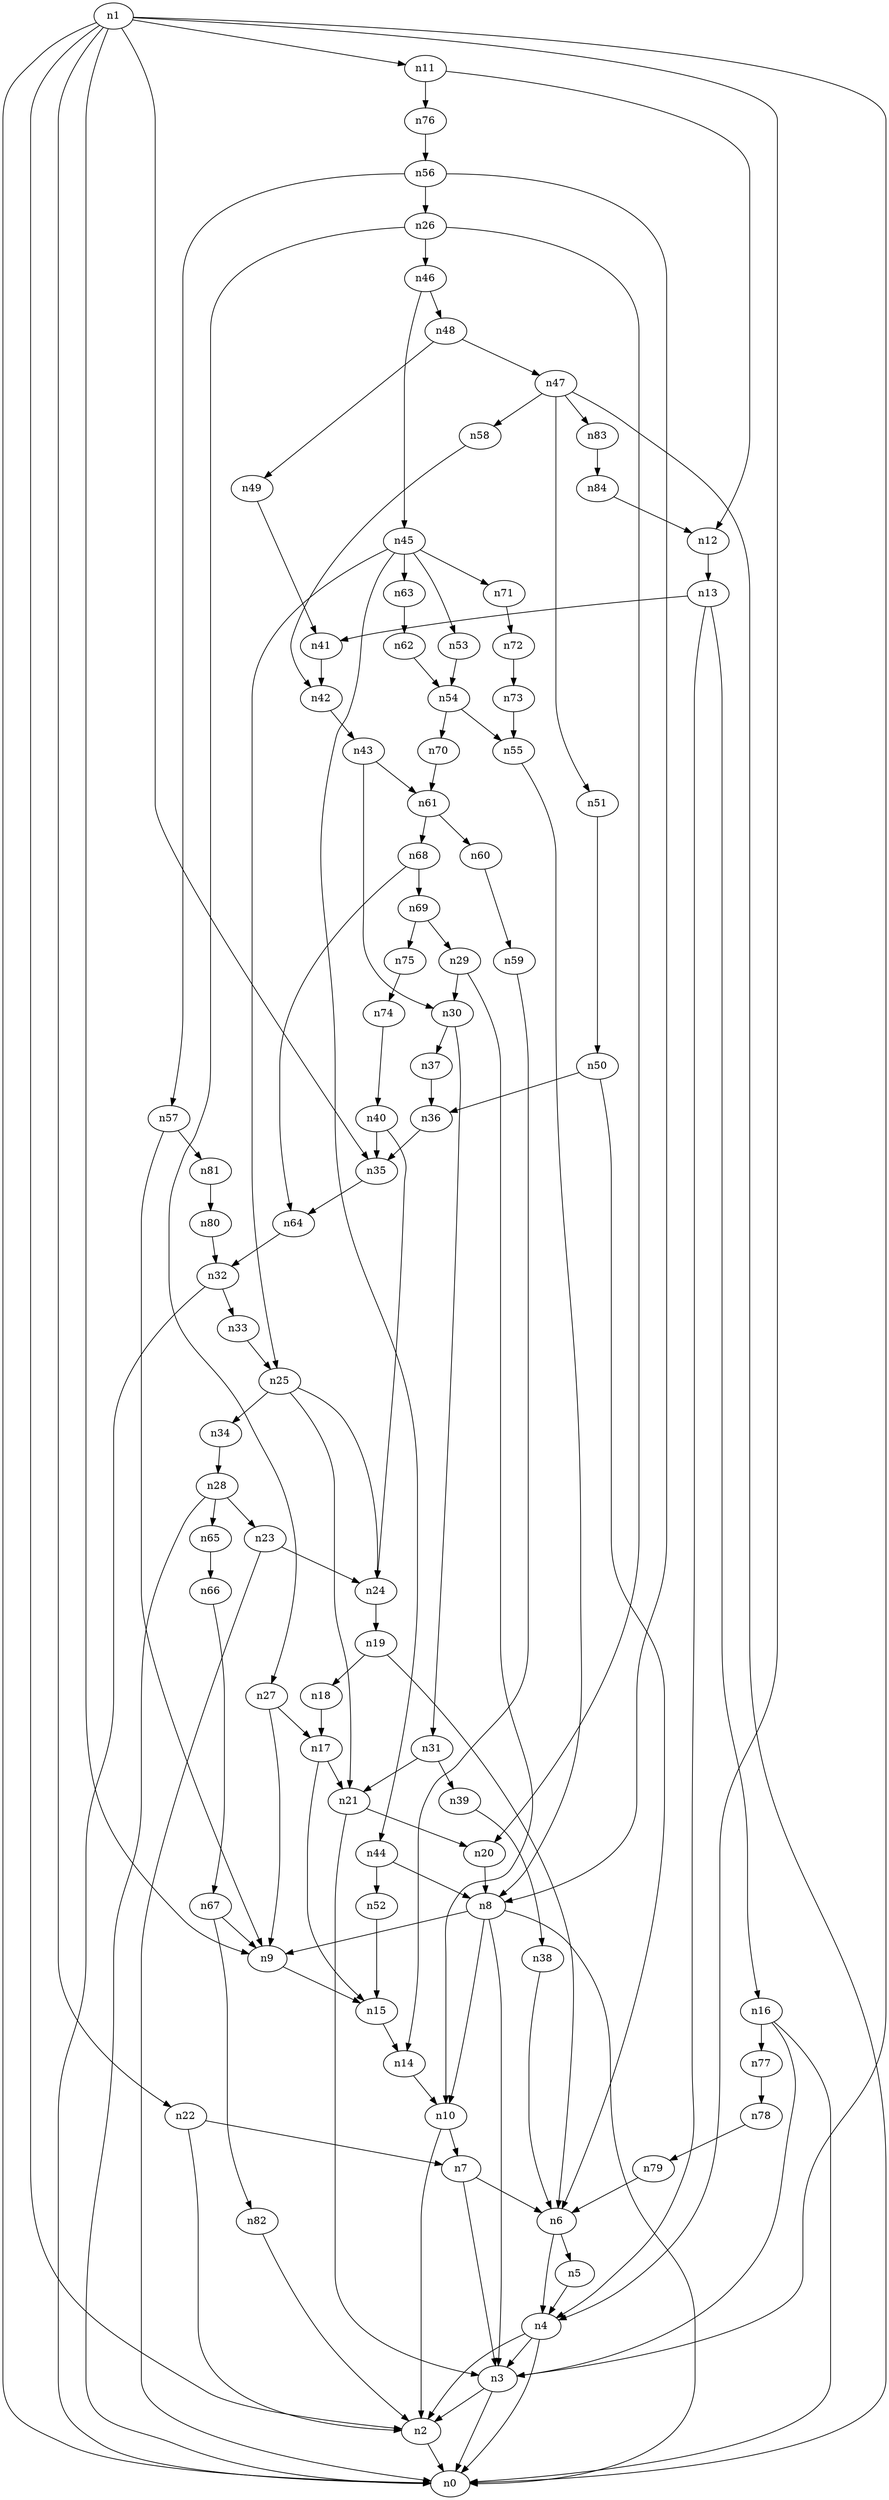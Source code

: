 digraph G {
	n1 -> n0	 [_graphml_id=e0];
	n1 -> n2	 [_graphml_id=e1];
	n1 -> n3	 [_graphml_id=e6];
	n1 -> n4	 [_graphml_id=e9];
	n1 -> n9	 [_graphml_id=e16];
	n1 -> n11	 [_graphml_id=e20];
	n1 -> n22	 [_graphml_id=e36];
	n1 -> n35	 [_graphml_id=e59];
	n2 -> n0	 [_graphml_id=e5];
	n3 -> n0	 [_graphml_id=e8];
	n3 -> n2	 [_graphml_id=e2];
	n4 -> n0	 [_graphml_id=e4];
	n4 -> n2	 [_graphml_id=e7];
	n4 -> n3	 [_graphml_id=e3];
	n5 -> n4	 [_graphml_id=e10];
	n6 -> n4	 [_graphml_id=e19];
	n6 -> n5	 [_graphml_id=e11];
	n7 -> n3	 [_graphml_id=e13];
	n7 -> n6	 [_graphml_id=e12];
	n8 -> n0	 [_graphml_id=e14];
	n8 -> n3	 [_graphml_id=e58];
	n8 -> n9	 [_graphml_id=e15];
	n8 -> n10	 [_graphml_id=e108];
	n9 -> n15	 [_graphml_id=e26];
	n10 -> n2	 [_graphml_id=e18];
	n10 -> n7	 [_graphml_id=e17];
	n11 -> n12	 [_graphml_id=e21];
	n11 -> n76	 [_graphml_id=e126];
	n12 -> n13	 [_graphml_id=e22];
	n13 -> n4	 [_graphml_id=e23];
	n13 -> n16	 [_graphml_id=e48];
	n13 -> n41	 [_graphml_id=e69];
	n14 -> n10	 [_graphml_id=e24];
	n15 -> n14	 [_graphml_id=e25];
	n16 -> n0	 [_graphml_id=e28];
	n16 -> n3	 [_graphml_id=e27];
	n16 -> n77	 [_graphml_id=e129];
	n17 -> n15	 [_graphml_id=e29];
	n17 -> n21	 [_graphml_id=e35];
	n18 -> n17	 [_graphml_id=e30];
	n19 -> n6	 [_graphml_id=e32];
	n19 -> n18	 [_graphml_id=e31];
	n20 -> n8	 [_graphml_id=e33];
	n21 -> n3	 [_graphml_id=e38];
	n21 -> n20	 [_graphml_id=e34];
	n22 -> n2	 [_graphml_id=e37];
	n22 -> n7	 [_graphml_id=e78];
	n23 -> n0	 [_graphml_id=e39];
	n23 -> n24	 [_graphml_id=e40];
	n24 -> n19	 [_graphml_id=e68];
	n25 -> n21	 [_graphml_id=e42];
	n25 -> n24	 [_graphml_id=e41];
	n25 -> n34	 [_graphml_id=e56];
	n26 -> n20	 [_graphml_id=e43];
	n26 -> n27	 [_graphml_id=e44];
	n26 -> n46	 [_graphml_id=e77];
	n27 -> n9	 [_graphml_id=e45];
	n27 -> n17	 [_graphml_id=e118];
	n28 -> n0	 [_graphml_id=e47];
	n28 -> n23	 [_graphml_id=e46];
	n28 -> n65	 [_graphml_id=e109];
	n29 -> n10	 [_graphml_id=e49];
	n29 -> n30	 [_graphml_id=e50];
	n30 -> n31	 [_graphml_id=e51];
	n30 -> n37	 [_graphml_id=e62];
	n31 -> n21	 [_graphml_id=e52];
	n31 -> n39	 [_graphml_id=e65];
	n32 -> n0	 [_graphml_id=e53];
	n32 -> n33	 [_graphml_id=e54];
	n33 -> n25	 [_graphml_id=e55];
	n34 -> n28	 [_graphml_id=e57];
	n35 -> n64	 [_graphml_id=e106];
	n36 -> n35	 [_graphml_id=e60];
	n37 -> n36	 [_graphml_id=e61];
	n38 -> n6	 [_graphml_id=e63];
	n39 -> n38	 [_graphml_id=e64];
	n40 -> n24	 [_graphml_id=e67];
	n40 -> n35	 [_graphml_id=e66];
	n41 -> n42	 [_graphml_id=e70];
	n42 -> n43	 [_graphml_id=e71];
	n43 -> n30	 [_graphml_id=e72];
	n43 -> n61	 [_graphml_id=e102];
	n44 -> n8	 [_graphml_id=e73];
	n44 -> n52	 [_graphml_id=e87];
	n45 -> n25	 [_graphml_id=e75];
	n45 -> n44	 [_graphml_id=e74];
	n45 -> n53	 [_graphml_id=e89];
	n45 -> n63	 [_graphml_id=e105];
	n45 -> n71	 [_graphml_id=e119];
	n46 -> n45	 [_graphml_id=e76];
	n46 -> n48	 [_graphml_id=e128];
	n47 -> n0	 [_graphml_id=e79];
	n47 -> n51	 [_graphml_id=e85];
	n47 -> n58	 [_graphml_id=e96];
	n47 -> n83	 [_graphml_id=e139];
	n48 -> n47	 [_graphml_id=e80];
	n48 -> n49	 [_graphml_id=e81];
	n49 -> n41	 [_graphml_id=e82];
	n50 -> n6	 [_graphml_id=e83];
	n50 -> n36	 [_graphml_id=e88];
	n51 -> n50	 [_graphml_id=e84];
	n52 -> n15	 [_graphml_id=e86];
	n53 -> n54	 [_graphml_id=e90];
	n54 -> n55	 [_graphml_id=e91];
	n54 -> n70	 [_graphml_id=e117];
	n55 -> n8	 [_graphml_id=e92];
	n56 -> n8	 [_graphml_id=e93];
	n56 -> n26	 [_graphml_id=e98];
	n56 -> n57	 [_graphml_id=e94];
	n57 -> n9	 [_graphml_id=e95];
	n57 -> n81	 [_graphml_id=e135];
	n58 -> n42	 [_graphml_id=e97];
	n59 -> n14	 [_graphml_id=e99];
	n60 -> n59	 [_graphml_id=e100];
	n61 -> n60	 [_graphml_id=e101];
	n61 -> n68	 [_graphml_id=e138];
	n62 -> n54	 [_graphml_id=e103];
	n63 -> n62	 [_graphml_id=e104];
	n64 -> n32	 [_graphml_id=e107];
	n65 -> n66	 [_graphml_id=e110];
	n66 -> n67	 [_graphml_id=e111];
	n67 -> n9	 [_graphml_id=e112];
	n67 -> n82	 [_graphml_id=e136];
	n68 -> n64	 [_graphml_id=e113];
	n68 -> n69	 [_graphml_id=e114];
	n69 -> n29	 [_graphml_id=e115];
	n69 -> n75	 [_graphml_id=e125];
	n70 -> n61	 [_graphml_id=e116];
	n71 -> n72	 [_graphml_id=e120];
	n72 -> n73	 [_graphml_id=e121];
	n73 -> n55	 [_graphml_id=e122];
	n74 -> n40	 [_graphml_id=e123];
	n75 -> n74	 [_graphml_id=e124];
	n76 -> n56	 [_graphml_id=e127];
	n77 -> n78	 [_graphml_id=e130];
	n78 -> n79	 [_graphml_id=e131];
	n79 -> n6	 [_graphml_id=e132];
	n80 -> n32	 [_graphml_id=e133];
	n81 -> n80	 [_graphml_id=e134];
	n82 -> n2	 [_graphml_id=e137];
	n83 -> n84	 [_graphml_id=e140];
	n84 -> n12	 [_graphml_id=e141];
}
